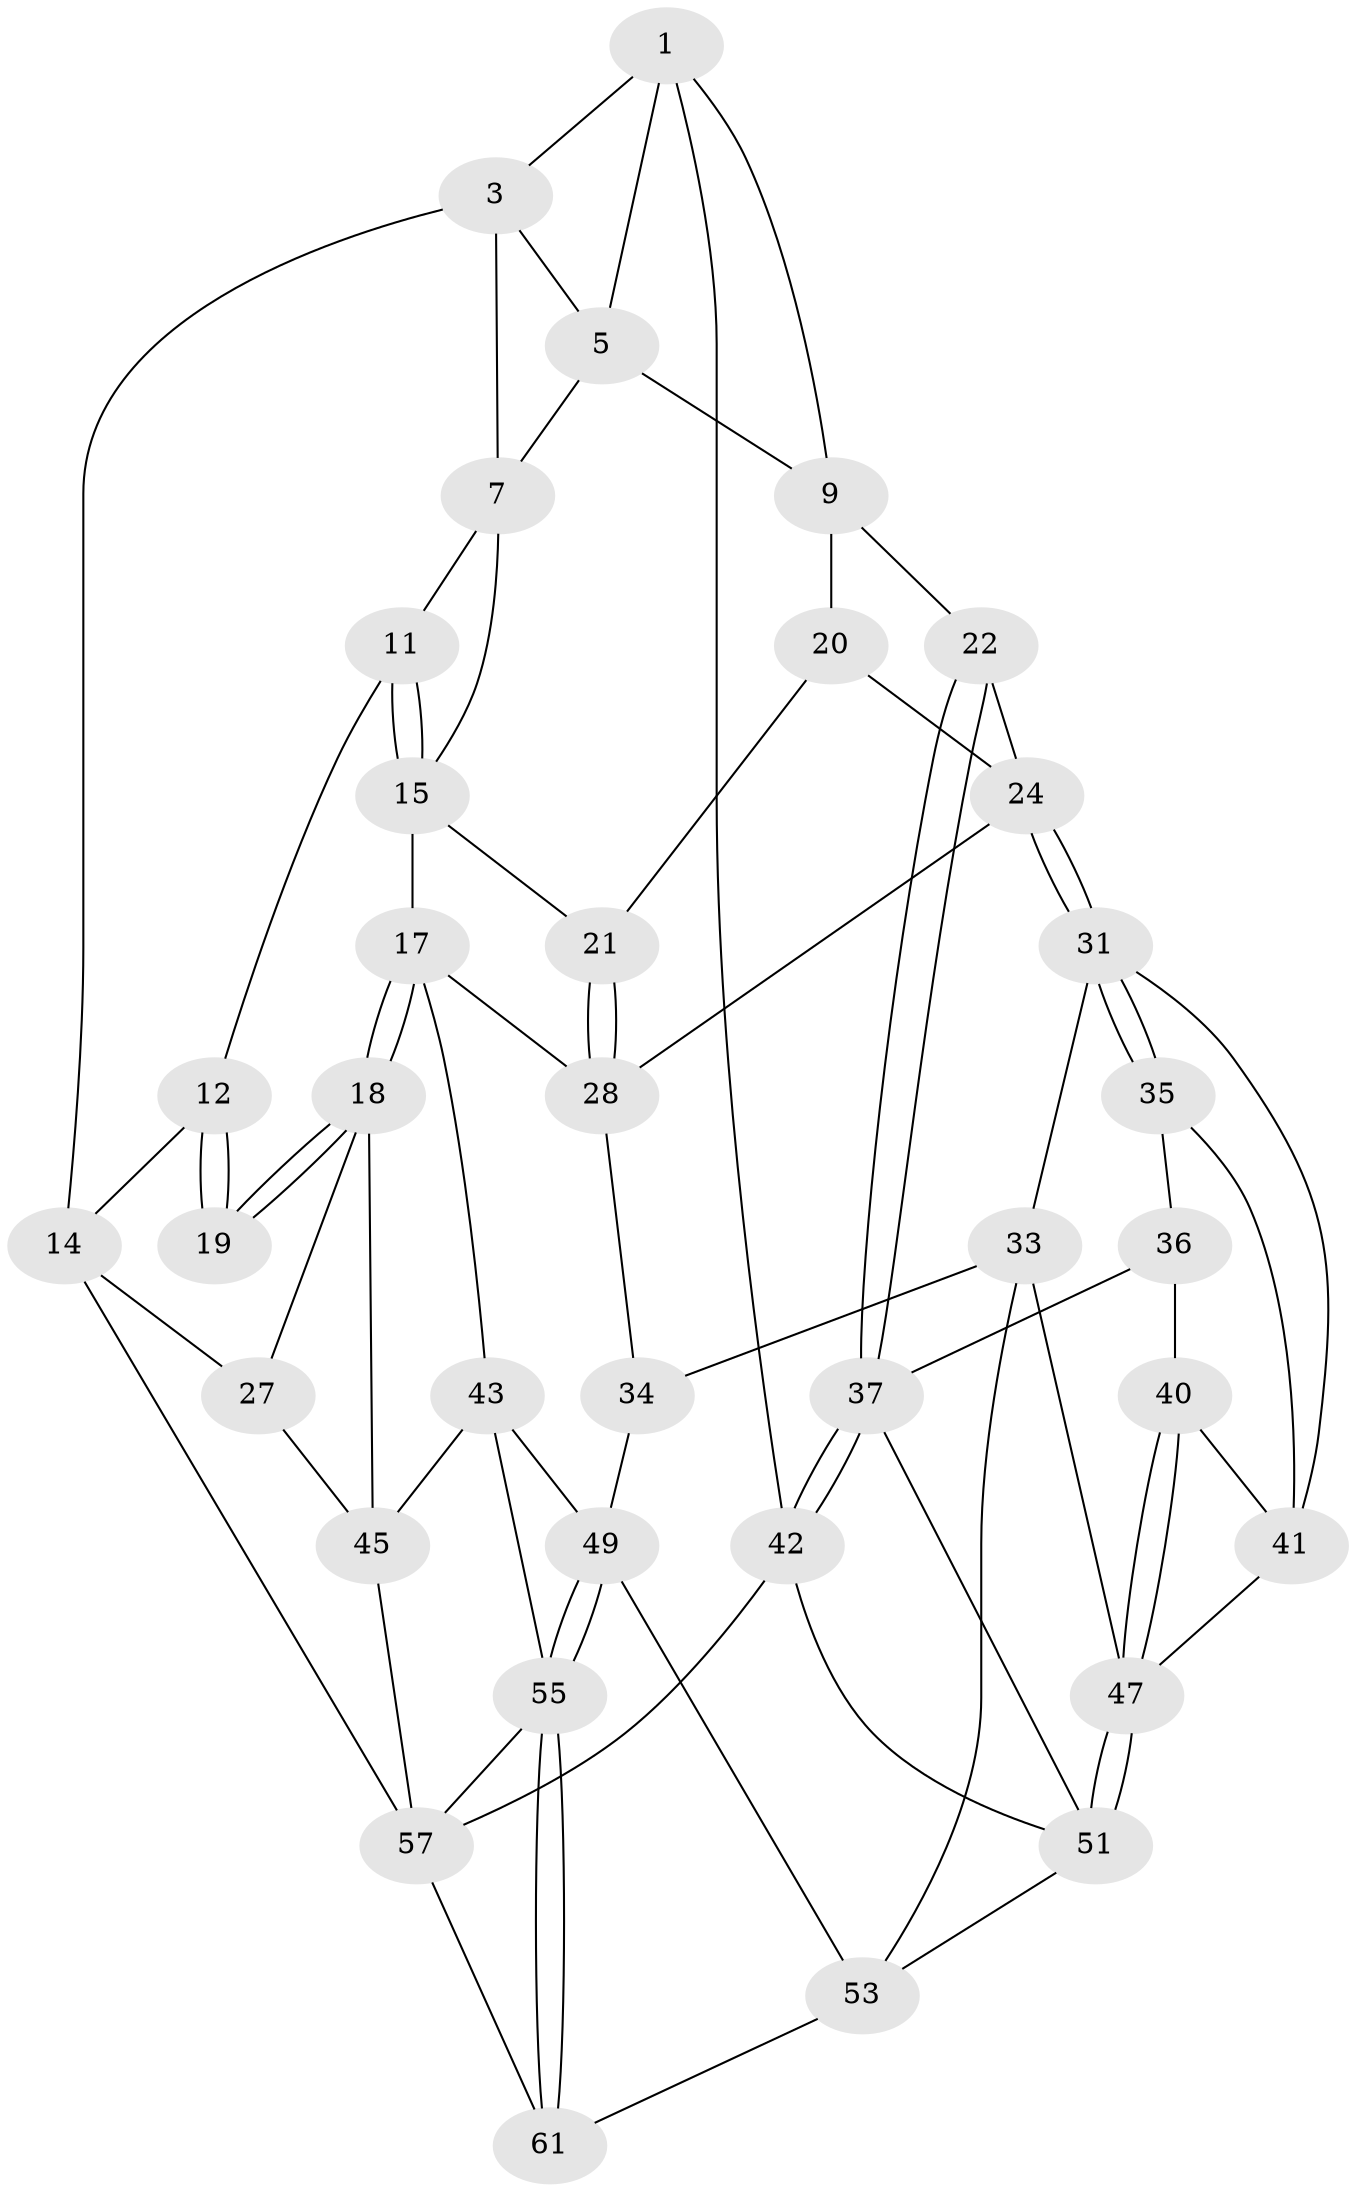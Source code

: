 // Generated by graph-tools (version 1.1) at 2025/52/02/27/25 19:52:41]
// undirected, 36 vertices, 79 edges
graph export_dot {
graph [start="1"]
  node [color=gray90,style=filled];
  1 [pos="+0.8338640345450321+0",super="+2"];
  3 [pos="+0.4050601034548464+0",super="+4"];
  5 [pos="+0.7643377499541105+0.08289600755449503",super="+6"];
  7 [pos="+0.5812901127633446+0.2572914292495568",super="+8"];
  9 [pos="+1+0.36678593460308634",super="+10"];
  11 [pos="+0.21487994113415673+0.2680676742591601"];
  12 [pos="+0.21059536371625706+0.2701143087281903",super="+13"];
  14 [pos="+0+0.2722457668212862"];
  15 [pos="+0.41052470950882786+0.4910087440620442",super="+16"];
  17 [pos="+0.27785470140958873+0.6539280159024501",super="+30"];
  18 [pos="+0.23486097564687958+0.6413267729400683",super="+26"];
  19 [pos="+0.21958168795219743+0.611868953450695"];
  20 [pos="+0.7300815087817686+0.47411558419856686"];
  21 [pos="+0.43808076760166326+0.5734406366245712"];
  22 [pos="+1+0.4727982465842236",super="+23"];
  24 [pos="+0.7072850154124366+0.7293824514135654",super="+25"];
  27 [pos="+0+0.7282895855728849"];
  28 [pos="+0.6021237184270956+0.6904338936108988",super="+29"];
  31 [pos="+0.7260565786876767+0.7708482374077796",super="+32"];
  33 [pos="+0.5991278147388396+0.8653739882636188",super="+52"];
  34 [pos="+0.5510570283805353+0.7987035716631885"];
  35 [pos="+0.8353160954901898+0.7740362195322025"];
  36 [pos="+0.8811248666390138+0.7420665909160483",super="+39"];
  37 [pos="+1+0.7121646239342738",super="+38"];
  40 [pos="+0.8525546056362598+0.8444294995625945"];
  41 [pos="+0.8411530534268639+0.8297407250590954",super="+46"];
  42 [pos="+1+1"];
  43 [pos="+0.31177977689800346+0.781879953180427",super="+44"];
  45 [pos="+0.12415560706721611+0.8871744825422591",super="+54"];
  47 [pos="+0.7838089982189135+0.9738974997012158",super="+48"];
  49 [pos="+0.35927531601095186+0.8495953490636824",super="+50"];
  51 [pos="+0.9003756127834367+1",super="+59"];
  53 [pos="+0.500515995685812+1",super="+60"];
  55 [pos="+0.24194911861626953+1",super="+56"];
  57 [pos="+0+1",super="+58"];
  61 [pos="+0.2490667029392178+1"];
  1 -- 5;
  1 -- 42;
  1 -- 3;
  1 -- 9;
  3 -- 14;
  3 -- 5;
  3 -- 7;
  5 -- 7;
  5 -- 9;
  7 -- 15;
  7 -- 11;
  9 -- 22;
  9 -- 20;
  11 -- 12;
  11 -- 15;
  11 -- 15;
  12 -- 19 [weight=2];
  12 -- 19;
  12 -- 14;
  14 -- 27;
  14 -- 57;
  15 -- 17;
  15 -- 21;
  17 -- 18;
  17 -- 18;
  17 -- 43;
  17 -- 28;
  18 -- 19;
  18 -- 19;
  18 -- 27;
  18 -- 45;
  20 -- 21;
  20 -- 24;
  21 -- 28;
  21 -- 28;
  22 -- 37;
  22 -- 37;
  22 -- 24;
  24 -- 31;
  24 -- 31;
  24 -- 28;
  27 -- 45;
  28 -- 34;
  31 -- 35;
  31 -- 35;
  31 -- 33;
  31 -- 41;
  33 -- 34;
  33 -- 53;
  33 -- 47;
  34 -- 49;
  35 -- 36;
  35 -- 41;
  36 -- 40;
  36 -- 37;
  37 -- 42;
  37 -- 42;
  37 -- 51;
  40 -- 41;
  40 -- 47;
  40 -- 47;
  41 -- 47;
  42 -- 51;
  42 -- 57;
  43 -- 49;
  43 -- 45;
  43 -- 55;
  45 -- 57;
  47 -- 51;
  47 -- 51;
  49 -- 55;
  49 -- 55;
  49 -- 53;
  51 -- 53;
  53 -- 61;
  55 -- 61;
  55 -- 61;
  55 -- 57;
  57 -- 61;
}
